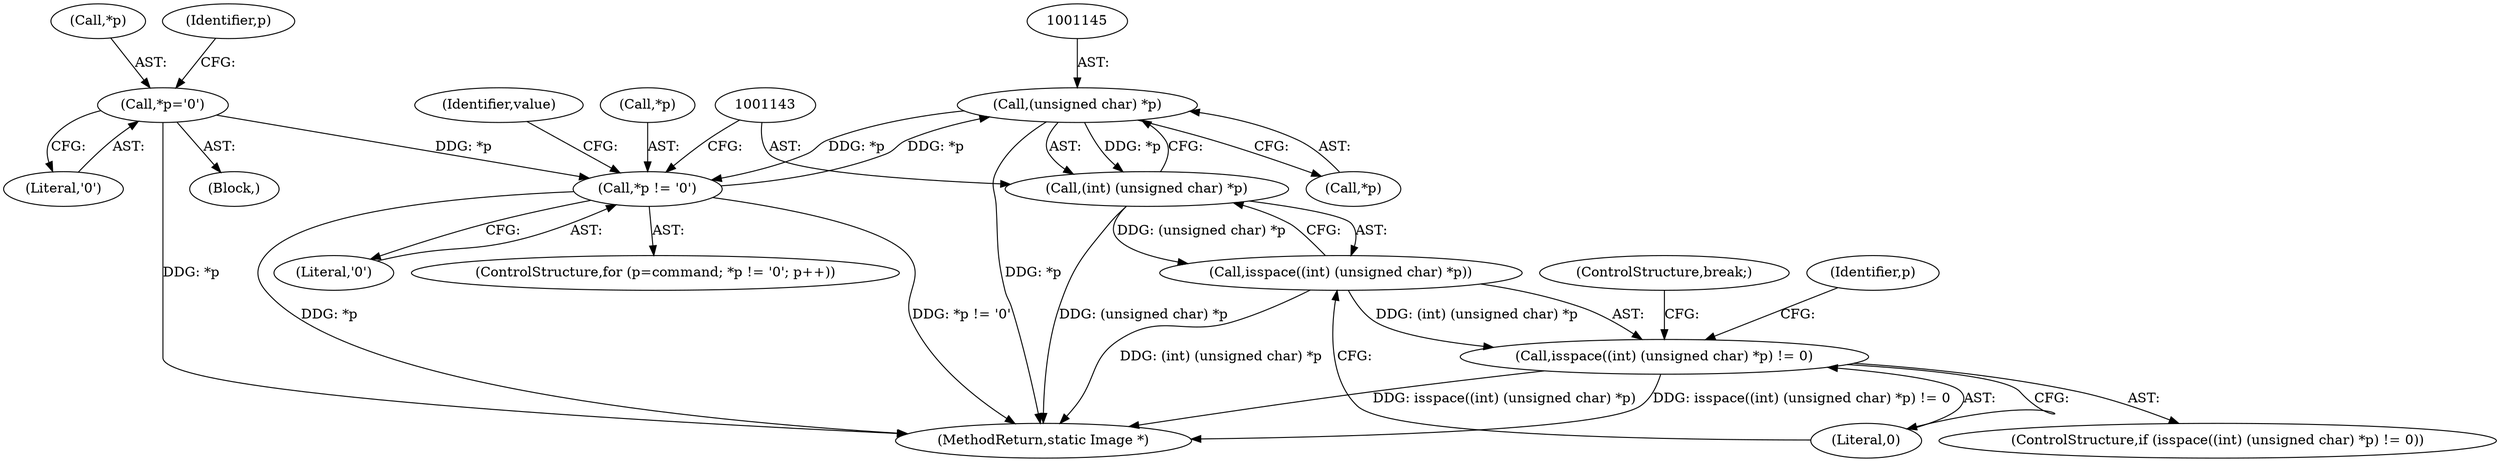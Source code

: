 digraph "0_ImageMagick_8598a497e2d1f556a34458cf54b40ba40674734c@pointer" {
"1001144" [label="(Call,(unsigned char) *p)"];
"1001133" [label="(Call,*p != '\0')"];
"1001144" [label="(Call,(unsigned char) *p)"];
"1000691" [label="(Call,*p='\0')"];
"1001142" [label="(Call,(int) (unsigned char) *p)"];
"1001141" [label="(Call,isspace((int) (unsigned char) *p))"];
"1001140" [label="(Call,isspace((int) (unsigned char) *p) != 0)"];
"1001136" [label="(Literal,'\0')"];
"1001142" [label="(Call,(int) (unsigned char) *p)"];
"1001129" [label="(ControlStructure,for (p=command; *p != '\0'; p++))"];
"1001140" [label="(Call,isspace((int) (unsigned char) *p) != 0)"];
"1000694" [label="(Literal,'\0')"];
"1000692" [label="(Call,*p)"];
"1001138" [label="(Identifier,p)"];
"1001144" [label="(Call,(unsigned char) *p)"];
"1001151" [label="(Identifier,value)"];
"1001139" [label="(ControlStructure,if (isspace((int) (unsigned char) *p) != 0))"];
"1001141" [label="(Call,isspace((int) (unsigned char) *p))"];
"1001134" [label="(Call,*p)"];
"1002260" [label="(MethodReturn,static Image *)"];
"1001133" [label="(Call,*p != '\0')"];
"1001146" [label="(Call,*p)"];
"1000691" [label="(Call,*p='\0')"];
"1000696" [label="(Identifier,p)"];
"1001149" [label="(ControlStructure,break;)"];
"1001148" [label="(Literal,0)"];
"1000664" [label="(Block,)"];
"1001144" -> "1001142"  [label="AST: "];
"1001144" -> "1001146"  [label="CFG: "];
"1001145" -> "1001144"  [label="AST: "];
"1001146" -> "1001144"  [label="AST: "];
"1001142" -> "1001144"  [label="CFG: "];
"1001144" -> "1002260"  [label="DDG: *p"];
"1001144" -> "1001133"  [label="DDG: *p"];
"1001144" -> "1001142"  [label="DDG: *p"];
"1001133" -> "1001144"  [label="DDG: *p"];
"1001133" -> "1001129"  [label="AST: "];
"1001133" -> "1001136"  [label="CFG: "];
"1001134" -> "1001133"  [label="AST: "];
"1001136" -> "1001133"  [label="AST: "];
"1001143" -> "1001133"  [label="CFG: "];
"1001151" -> "1001133"  [label="CFG: "];
"1001133" -> "1002260"  [label="DDG: *p"];
"1001133" -> "1002260"  [label="DDG: *p != '\0'"];
"1000691" -> "1001133"  [label="DDG: *p"];
"1000691" -> "1000664"  [label="AST: "];
"1000691" -> "1000694"  [label="CFG: "];
"1000692" -> "1000691"  [label="AST: "];
"1000694" -> "1000691"  [label="AST: "];
"1000696" -> "1000691"  [label="CFG: "];
"1000691" -> "1002260"  [label="DDG: *p"];
"1001142" -> "1001141"  [label="AST: "];
"1001143" -> "1001142"  [label="AST: "];
"1001141" -> "1001142"  [label="CFG: "];
"1001142" -> "1002260"  [label="DDG: (unsigned char) *p"];
"1001142" -> "1001141"  [label="DDG: (unsigned char) *p"];
"1001141" -> "1001140"  [label="AST: "];
"1001148" -> "1001141"  [label="CFG: "];
"1001141" -> "1002260"  [label="DDG: (int) (unsigned char) *p"];
"1001141" -> "1001140"  [label="DDG: (int) (unsigned char) *p"];
"1001140" -> "1001139"  [label="AST: "];
"1001140" -> "1001148"  [label="CFG: "];
"1001148" -> "1001140"  [label="AST: "];
"1001149" -> "1001140"  [label="CFG: "];
"1001138" -> "1001140"  [label="CFG: "];
"1001140" -> "1002260"  [label="DDG: isspace((int) (unsigned char) *p) != 0"];
"1001140" -> "1002260"  [label="DDG: isspace((int) (unsigned char) *p)"];
}
